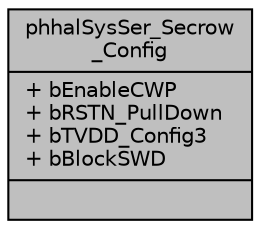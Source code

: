 digraph "phhalSysSer_Secrow_Config"
{
  edge [fontname="Helvetica",fontsize="10",labelfontname="Helvetica",labelfontsize="10"];
  node [fontname="Helvetica",fontsize="10",shape=record];
  Node0 [label="{phhalSysSer_Secrow\l_Config\n|+ bEnableCWP\l+ bRSTN_PullDown\l+ bTVDD_Config3\l+ bBlockSWD\l|}",height=0.2,width=0.4,color="black", fillcolor="grey75", style="filled", fontcolor="black"];
}

